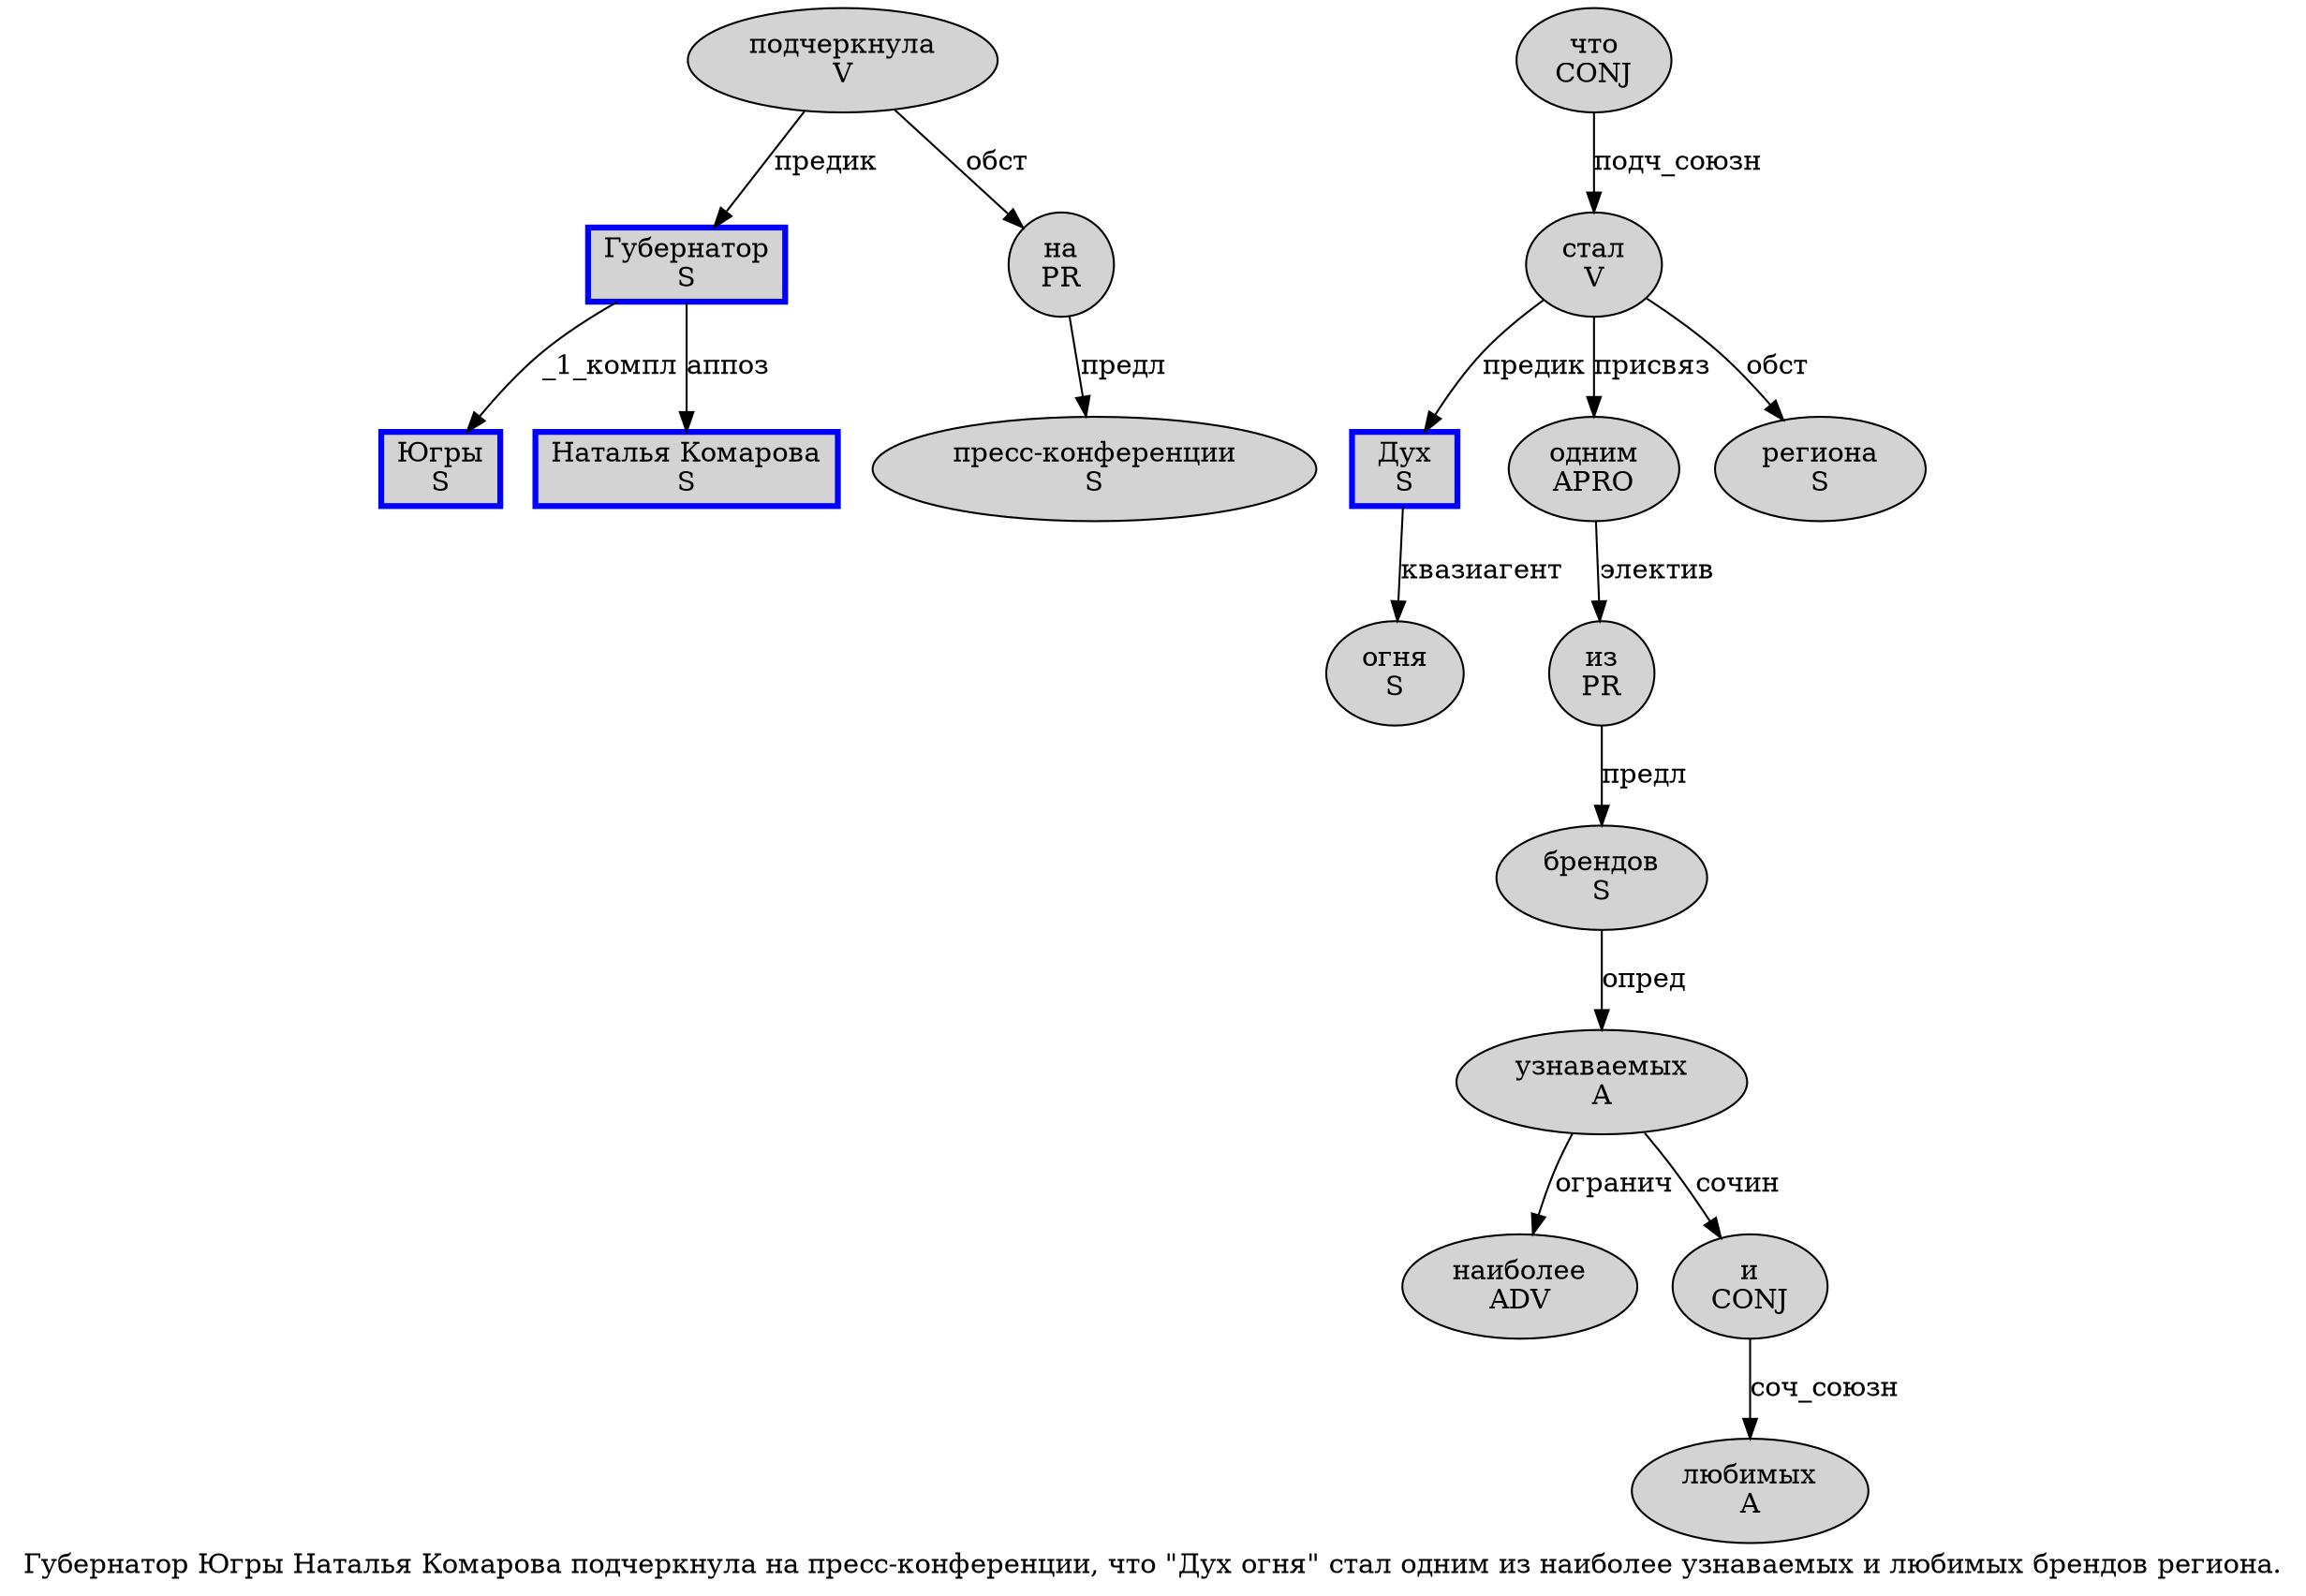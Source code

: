 digraph SENTENCE_589 {
	graph [label="Губернатор Югры Наталья Комарова подчеркнула на пресс-конференции, что \"Дух огня\" стал одним из наиболее узнаваемых и любимых брендов региона."]
	node [style=filled]
		0 [label="Губернатор
S" color=blue fillcolor=lightgray penwidth=3 shape=box]
		1 [label="Югры
S" color=blue fillcolor=lightgray penwidth=3 shape=box]
		2 [label="Наталья Комарова
S" color=blue fillcolor=lightgray penwidth=3 shape=box]
		3 [label="подчеркнула
V" color="" fillcolor=lightgray penwidth=1 shape=ellipse]
		4 [label="на
PR" color="" fillcolor=lightgray penwidth=1 shape=ellipse]
		5 [label="пресс-конференции
S" color="" fillcolor=lightgray penwidth=1 shape=ellipse]
		7 [label="что
CONJ" color="" fillcolor=lightgray penwidth=1 shape=ellipse]
		9 [label="Дух
S" color=blue fillcolor=lightgray penwidth=3 shape=box]
		10 [label="огня
S" color="" fillcolor=lightgray penwidth=1 shape=ellipse]
		12 [label="стал
V" color="" fillcolor=lightgray penwidth=1 shape=ellipse]
		13 [label="одним
APRO" color="" fillcolor=lightgray penwidth=1 shape=ellipse]
		14 [label="из
PR" color="" fillcolor=lightgray penwidth=1 shape=ellipse]
		15 [label="наиболее
ADV" color="" fillcolor=lightgray penwidth=1 shape=ellipse]
		16 [label="узнаваемых
A" color="" fillcolor=lightgray penwidth=1 shape=ellipse]
		17 [label="и
CONJ" color="" fillcolor=lightgray penwidth=1 shape=ellipse]
		18 [label="любимых
A" color="" fillcolor=lightgray penwidth=1 shape=ellipse]
		19 [label="брендов
S" color="" fillcolor=lightgray penwidth=1 shape=ellipse]
		20 [label="региона
S" color="" fillcolor=lightgray penwidth=1 shape=ellipse]
			12 -> 9 [label="предик"]
			12 -> 13 [label="присвяз"]
			12 -> 20 [label="обст"]
			16 -> 15 [label="огранич"]
			16 -> 17 [label="сочин"]
			3 -> 0 [label="предик"]
			3 -> 4 [label="обст"]
			0 -> 1 [label="_1_компл"]
			0 -> 2 [label="аппоз"]
			7 -> 12 [label="подч_союзн"]
			13 -> 14 [label="электив"]
			19 -> 16 [label="опред"]
			14 -> 19 [label="предл"]
			9 -> 10 [label="квазиагент"]
			4 -> 5 [label="предл"]
			17 -> 18 [label="соч_союзн"]
}